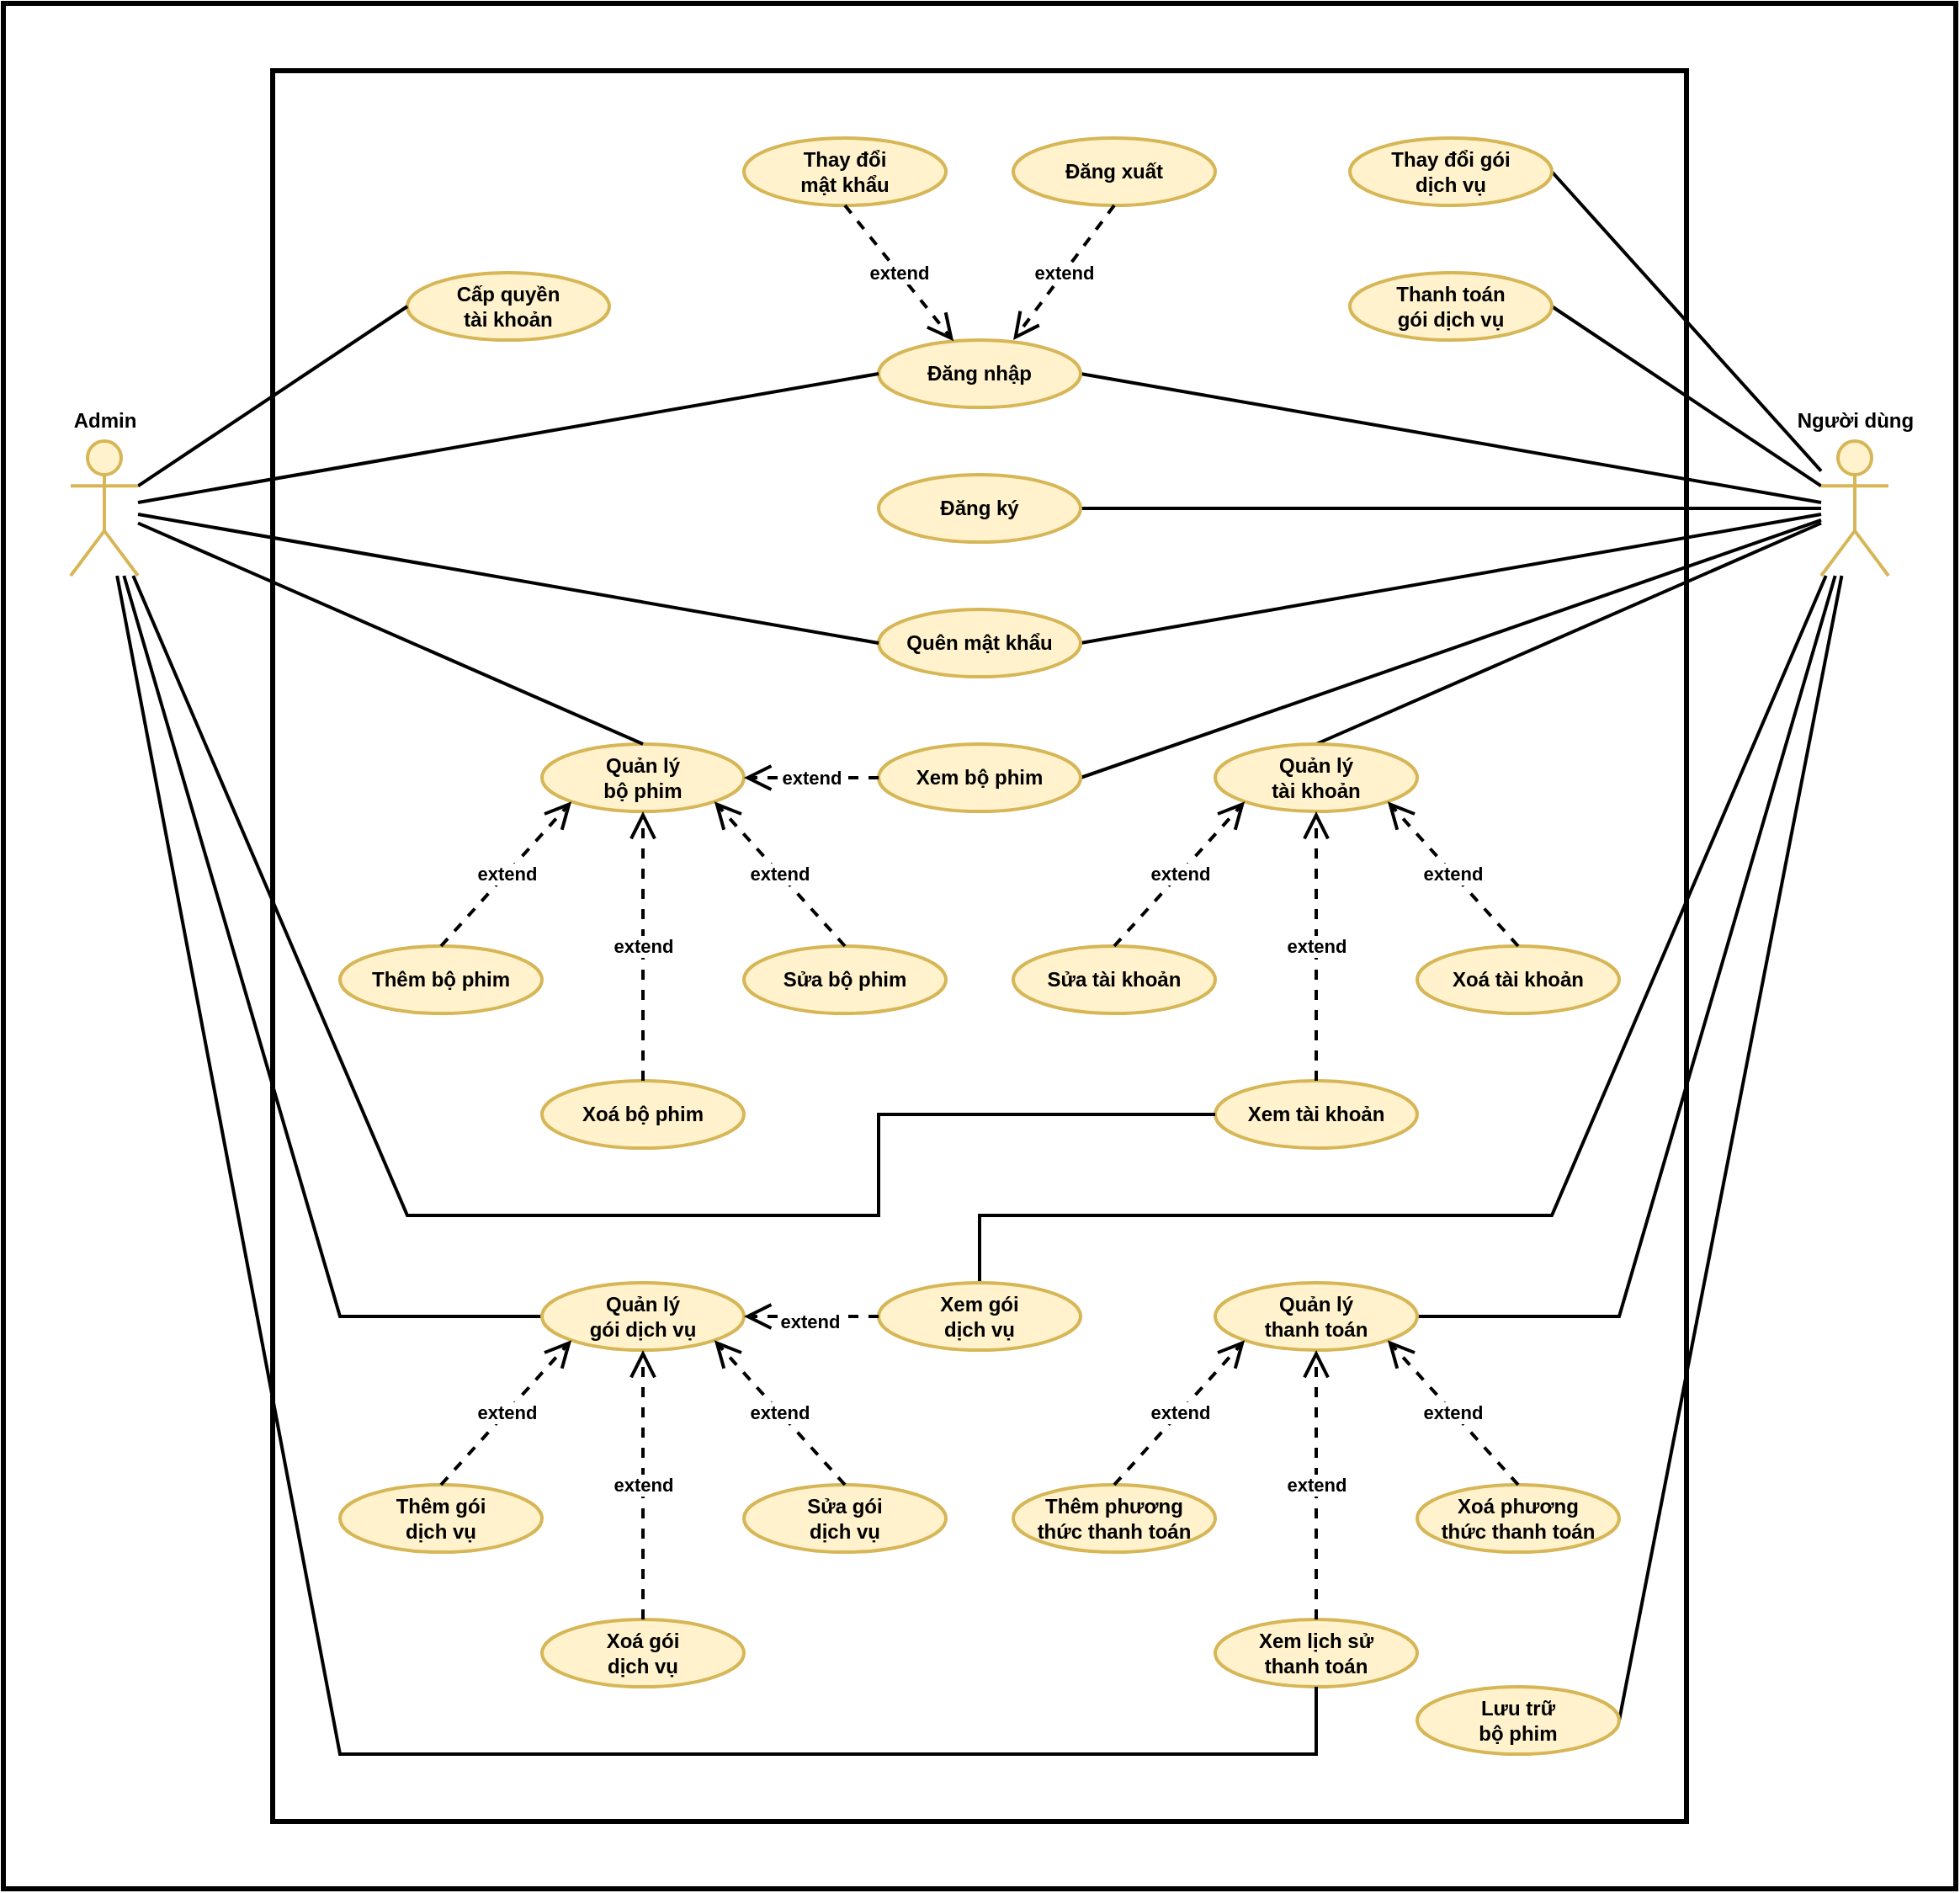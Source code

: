 <mxfile version="21.1.1" type="device">
  <diagram name="Trang-1" id="SzWx08zKlEjj0jPRiz14">
    <mxGraphModel dx="3772" dy="1163" grid="1" gridSize="10" guides="1" tooltips="1" connect="1" arrows="1" fold="1" page="1" pageScale="1" pageWidth="827" pageHeight="1169" math="0" shadow="0">
      <root>
        <mxCell id="0" />
        <mxCell id="1" parent="0" />
        <mxCell id="Bff1HXRcBlFMwsvHMHra-102" value="" style="rounded=0;whiteSpace=wrap;html=1;strokeWidth=3;fontFamily=Helvetica;fontStyle=1" parent="1" vertex="1">
          <mxGeometry x="-1040" y="80" width="1160" height="1120" as="geometry" />
        </mxCell>
        <mxCell id="Bff1HXRcBlFMwsvHMHra-105" value="" style="rounded=0;whiteSpace=wrap;html=1;strokeWidth=3;fontFamily=Helvetica;fontStyle=1" parent="1" vertex="1">
          <mxGeometry x="-880" y="120" width="840" height="1040" as="geometry" />
        </mxCell>
        <mxCell id="Bff1HXRcBlFMwsvHMHra-57" style="rounded=0;orthogonalLoop=1;jettySize=auto;html=1;entryX=1;entryY=0.5;entryDx=0;entryDy=0;endArrow=none;endFill=0;fontFamily=Helvetica;fontStyle=1;strokeWidth=2;" parent="1" source="Bff1HXRcBlFMwsvHMHra-1" target="Bff1HXRcBlFMwsvHMHra-4" edge="1">
          <mxGeometry relative="1" as="geometry" />
        </mxCell>
        <mxCell id="Bff1HXRcBlFMwsvHMHra-58" style="rounded=0;orthogonalLoop=1;jettySize=auto;html=1;endArrow=none;endFill=0;fontFamily=Helvetica;fontStyle=1;strokeWidth=2;" parent="1" source="Bff1HXRcBlFMwsvHMHra-1" target="Bff1HXRcBlFMwsvHMHra-27" edge="1">
          <mxGeometry relative="1" as="geometry" />
        </mxCell>
        <mxCell id="Bff1HXRcBlFMwsvHMHra-59" style="rounded=0;orthogonalLoop=1;jettySize=auto;html=1;entryX=1;entryY=0.5;entryDx=0;entryDy=0;endArrow=none;endFill=0;fontFamily=Helvetica;fontStyle=1;strokeWidth=2;" parent="1" source="Bff1HXRcBlFMwsvHMHra-1" target="Bff1HXRcBlFMwsvHMHra-7" edge="1">
          <mxGeometry relative="1" as="geometry" />
        </mxCell>
        <mxCell id="Bff1HXRcBlFMwsvHMHra-73" style="rounded=0;orthogonalLoop=1;jettySize=auto;html=1;entryX=0.5;entryY=0;entryDx=0;entryDy=0;endArrow=none;endFill=0;fontFamily=Helvetica;fontStyle=1;strokeWidth=2;" parent="1" source="Bff1HXRcBlFMwsvHMHra-1" target="Bff1HXRcBlFMwsvHMHra-40" edge="1">
          <mxGeometry relative="1" as="geometry" />
        </mxCell>
        <mxCell id="Bff1HXRcBlFMwsvHMHra-75" style="rounded=0;orthogonalLoop=1;jettySize=auto;html=1;entryX=1;entryY=0.5;entryDx=0;entryDy=0;endArrow=none;endFill=0;fontFamily=Helvetica;fontStyle=1;strokeWidth=2;" parent="1" source="Bff1HXRcBlFMwsvHMHra-1" target="Bff1HXRcBlFMwsvHMHra-22" edge="1">
          <mxGeometry relative="1" as="geometry" />
        </mxCell>
        <mxCell id="y8LH4Ttlp6G5V3D8a4AG-17" style="rounded=0;orthogonalLoop=1;jettySize=auto;html=1;entryX=0.5;entryY=0;entryDx=0;entryDy=0;endArrow=none;endFill=0;fontFamily=Helvetica;fontStyle=1;strokeWidth=2;" parent="1" source="Bff1HXRcBlFMwsvHMHra-1" target="y8LH4Ttlp6G5V3D8a4AG-5" edge="1">
          <mxGeometry relative="1" as="geometry">
            <Array as="points">
              <mxPoint x="-120" y="800" />
              <mxPoint x="-460" y="800" />
            </Array>
          </mxGeometry>
        </mxCell>
        <mxCell id="y8LH4Ttlp6G5V3D8a4AG-18" style="rounded=0;orthogonalLoop=1;jettySize=auto;html=1;entryX=1;entryY=0.5;entryDx=0;entryDy=0;endArrow=none;endFill=0;fontFamily=Helvetica;fontStyle=1;strokeWidth=2;" parent="1" source="Bff1HXRcBlFMwsvHMHra-1" target="Bff1HXRcBlFMwsvHMHra-41" edge="1">
          <mxGeometry relative="1" as="geometry">
            <Array as="points">
              <mxPoint x="-80" y="860" />
            </Array>
          </mxGeometry>
        </mxCell>
        <mxCell id="y8LH4Ttlp6G5V3D8a4AG-21" style="rounded=0;orthogonalLoop=1;jettySize=auto;html=1;entryX=1;entryY=0.5;entryDx=0;entryDy=0;endArrow=none;endFill=0;fontFamily=Helvetica;fontStyle=1;strokeWidth=2;" parent="1" source="Bff1HXRcBlFMwsvHMHra-1" target="Bff1HXRcBlFMwsvHMHra-23" edge="1">
          <mxGeometry relative="1" as="geometry" />
        </mxCell>
        <mxCell id="y8LH4Ttlp6G5V3D8a4AG-22" style="rounded=0;orthogonalLoop=1;jettySize=auto;html=1;entryX=1;entryY=0.5;entryDx=0;entryDy=0;endArrow=none;endFill=0;fontFamily=Helvetica;fontStyle=1;strokeWidth=2;" parent="1" source="Bff1HXRcBlFMwsvHMHra-1" target="y8LH4Ttlp6G5V3D8a4AG-7" edge="1">
          <mxGeometry relative="1" as="geometry" />
        </mxCell>
        <mxCell id="y8LH4Ttlp6G5V3D8a4AG-24" style="rounded=0;orthogonalLoop=1;jettySize=auto;html=1;entryX=1;entryY=0.5;entryDx=0;entryDy=0;endArrow=none;endFill=0;fontFamily=Helvetica;fontStyle=1;strokeWidth=2;" parent="1" source="Bff1HXRcBlFMwsvHMHra-1" target="y8LH4Ttlp6G5V3D8a4AG-6" edge="1">
          <mxGeometry relative="1" as="geometry" />
        </mxCell>
        <mxCell id="Bff1HXRcBlFMwsvHMHra-1" value="Người dùng" style="shape=umlActor;verticalLabelPosition=top;verticalAlign=bottom;html=1;fontFamily=Helvetica;fontStyle=1;align=center;fillColor=#fff2cc;strokeColor=#d6b656;labelPosition=center;spacing=5;strokeWidth=2;" parent="1" vertex="1">
          <mxGeometry x="40" y="340" width="40" height="80" as="geometry" />
        </mxCell>
        <mxCell id="Bff1HXRcBlFMwsvHMHra-4" value="Đăng nhập" style="ellipse;whiteSpace=wrap;html=1;fontStyle=1;fontFamily=Helvetica;fillColor=#fff2cc;strokeColor=#d6b656;strokeWidth=2;" parent="1" vertex="1">
          <mxGeometry x="-520" y="280" width="120" height="40" as="geometry" />
        </mxCell>
        <mxCell id="Bff1HXRcBlFMwsvHMHra-5" value="Đăng xuất" style="ellipse;whiteSpace=wrap;html=1;fontStyle=1;fontFamily=Helvetica;fillColor=#fff2cc;strokeColor=#d6b656;strokeWidth=2;" parent="1" vertex="1">
          <mxGeometry x="-440" y="160" width="120" height="40" as="geometry" />
        </mxCell>
        <mxCell id="Bff1HXRcBlFMwsvHMHra-6" value="Thay đổi&lt;br&gt;mật khẩu" style="ellipse;whiteSpace=wrap;html=1;fontStyle=1;fontFamily=Helvetica;fillColor=#fff2cc;strokeColor=#d6b656;strokeWidth=2;" parent="1" vertex="1">
          <mxGeometry x="-600" y="160" width="120" height="40" as="geometry" />
        </mxCell>
        <mxCell id="Bff1HXRcBlFMwsvHMHra-7" value="Quên mật khẩu" style="ellipse;whiteSpace=wrap;html=1;fontStyle=1;fontFamily=Helvetica;fillColor=#fff2cc;strokeColor=#d6b656;strokeWidth=2;" parent="1" vertex="1">
          <mxGeometry x="-520" y="440" width="120" height="40" as="geometry" />
        </mxCell>
        <mxCell id="Bff1HXRcBlFMwsvHMHra-11" value="extend" style="endArrow=open;endSize=12;dashed=1;html=1;rounded=0;exitX=0.5;exitY=1;exitDx=0;exitDy=0;entryX=0.667;entryY=0;entryDx=0;entryDy=0;entryPerimeter=0;fontFamily=Helvetica;fontStyle=1;strokeWidth=2;" parent="1" source="Bff1HXRcBlFMwsvHMHra-5" target="Bff1HXRcBlFMwsvHMHra-4" edge="1">
          <mxGeometry width="160" relative="1" as="geometry">
            <mxPoint x="-390" y="260" as="sourcePoint" />
            <mxPoint x="-230" y="260" as="targetPoint" />
            <Array as="points" />
          </mxGeometry>
        </mxCell>
        <mxCell id="Bff1HXRcBlFMwsvHMHra-13" value="extend" style="endArrow=open;endSize=12;dashed=1;html=1;rounded=0;exitX=0.5;exitY=1;exitDx=0;exitDy=0;fontFamily=Helvetica;fontStyle=1;strokeWidth=2;" parent="1" source="Bff1HXRcBlFMwsvHMHra-6" target="Bff1HXRcBlFMwsvHMHra-4" edge="1">
          <mxGeometry width="160" relative="1" as="geometry">
            <mxPoint x="-370" y="290" as="sourcePoint" />
            <mxPoint x="-370" y="370" as="targetPoint" />
            <Array as="points" />
          </mxGeometry>
        </mxCell>
        <mxCell id="Bff1HXRcBlFMwsvHMHra-22" value="Xem bộ phim" style="ellipse;whiteSpace=wrap;html=1;fontStyle=1;fontFamily=Helvetica;fillColor=#fff2cc;strokeColor=#d6b656;strokeWidth=2;" parent="1" vertex="1">
          <mxGeometry x="-520" y="520" width="120" height="40" as="geometry" />
        </mxCell>
        <mxCell id="Bff1HXRcBlFMwsvHMHra-23" value="Lưu trữ&lt;br&gt;bộ phim" style="ellipse;whiteSpace=wrap;html=1;fontStyle=1;fontFamily=Helvetica;fillColor=#fff2cc;strokeColor=#d6b656;strokeWidth=2;" parent="1" vertex="1">
          <mxGeometry x="-200" y="1080" width="120" height="40" as="geometry" />
        </mxCell>
        <mxCell id="Bff1HXRcBlFMwsvHMHra-24" value="Xoá tài khoản" style="ellipse;whiteSpace=wrap;html=1;fontStyle=1;fontFamily=Helvetica;fillColor=#fff2cc;strokeColor=#d6b656;strokeWidth=2;" parent="1" vertex="1">
          <mxGeometry x="-200" y="640" width="120" height="40" as="geometry" />
        </mxCell>
        <mxCell id="Bff1HXRcBlFMwsvHMHra-25" value="Sửa tài khoản" style="ellipse;whiteSpace=wrap;html=1;fontStyle=1;fontFamily=Helvetica;fillColor=#fff2cc;strokeColor=#d6b656;strokeWidth=2;" parent="1" vertex="1">
          <mxGeometry x="-440" y="640" width="120" height="40" as="geometry" />
        </mxCell>
        <mxCell id="Bff1HXRcBlFMwsvHMHra-26" value="Xem tài khoản" style="ellipse;whiteSpace=wrap;html=1;fontStyle=1;fontFamily=Helvetica;fillColor=#fff2cc;strokeColor=#d6b656;strokeWidth=2;" parent="1" vertex="1">
          <mxGeometry x="-320" y="720" width="120" height="40" as="geometry" />
        </mxCell>
        <mxCell id="Bff1HXRcBlFMwsvHMHra-27" value="Đăng ký" style="ellipse;whiteSpace=wrap;html=1;fontStyle=1;fontFamily=Helvetica;fillColor=#fff2cc;strokeColor=#d6b656;strokeWidth=2;" parent="1" vertex="1">
          <mxGeometry x="-520" y="360" width="120" height="40" as="geometry" />
        </mxCell>
        <mxCell id="Bff1HXRcBlFMwsvHMHra-28" value="Thêm bộ phim" style="ellipse;whiteSpace=wrap;html=1;fontStyle=1;fontFamily=Helvetica;fillColor=#fff2cc;strokeColor=#d6b656;strokeWidth=2;" parent="1" vertex="1">
          <mxGeometry x="-840" y="640" width="120" height="40" as="geometry" />
        </mxCell>
        <mxCell id="Bff1HXRcBlFMwsvHMHra-29" value="Xoá bộ phim" style="ellipse;whiteSpace=wrap;html=1;fontStyle=1;fontFamily=Helvetica;fillColor=#fff2cc;strokeColor=#d6b656;strokeWidth=2;" parent="1" vertex="1">
          <mxGeometry x="-720" y="720" width="120" height="40" as="geometry" />
        </mxCell>
        <mxCell id="Bff1HXRcBlFMwsvHMHra-30" value="Sửa bộ phim" style="ellipse;whiteSpace=wrap;html=1;fontStyle=1;fontFamily=Helvetica;fillColor=#fff2cc;strokeColor=#d6b656;strokeWidth=2;" parent="1" vertex="1">
          <mxGeometry x="-600" y="640" width="120" height="40" as="geometry" />
        </mxCell>
        <mxCell id="Bff1HXRcBlFMwsvHMHra-31" value="Cấp quyền&lt;br&gt;tài khoản" style="ellipse;whiteSpace=wrap;html=1;fontStyle=1;fontFamily=Helvetica;fillColor=#fff2cc;strokeColor=#d6b656;strokeWidth=2;" parent="1" vertex="1">
          <mxGeometry x="-800" y="240" width="120" height="40" as="geometry" />
        </mxCell>
        <mxCell id="Bff1HXRcBlFMwsvHMHra-32" value="Xoá phương&lt;br&gt;thức thanh toán" style="ellipse;whiteSpace=wrap;html=1;fontStyle=1;fontFamily=Helvetica;fillColor=#fff2cc;strokeColor=#d6b656;strokeWidth=2;" parent="1" vertex="1">
          <mxGeometry x="-200" y="960" width="120" height="40" as="geometry" />
        </mxCell>
        <mxCell id="Bff1HXRcBlFMwsvHMHra-33" value="Xem lịch sử&lt;br&gt;thanh toán" style="ellipse;whiteSpace=wrap;html=1;fontStyle=1;fontFamily=Helvetica;fillColor=#fff2cc;strokeColor=#d6b656;strokeWidth=2;" parent="1" vertex="1">
          <mxGeometry x="-320" y="1040" width="120" height="40" as="geometry" />
        </mxCell>
        <mxCell id="Bff1HXRcBlFMwsvHMHra-34" value="Thêm phương &lt;br&gt;thức thanh toán" style="ellipse;whiteSpace=wrap;html=1;fontStyle=1;fontFamily=Helvetica;fillColor=#fff2cc;strokeColor=#d6b656;strokeWidth=2;" parent="1" vertex="1">
          <mxGeometry x="-440" y="960" width="120" height="40" as="geometry" />
        </mxCell>
        <mxCell id="Bff1HXRcBlFMwsvHMHra-39" value="Quản lý&lt;br&gt;bộ phim" style="ellipse;whiteSpace=wrap;html=1;fontStyle=1;fontFamily=Helvetica;fillColor=#fff2cc;strokeColor=#d6b656;strokeWidth=2;" parent="1" vertex="1">
          <mxGeometry x="-720" y="520" width="120" height="40" as="geometry" />
        </mxCell>
        <mxCell id="Bff1HXRcBlFMwsvHMHra-40" value="Quản lý&lt;br&gt;tài khoản" style="ellipse;whiteSpace=wrap;html=1;fontStyle=1;fontFamily=Helvetica;fillColor=#fff2cc;strokeColor=#d6b656;strokeWidth=2;" parent="1" vertex="1">
          <mxGeometry x="-320" y="520" width="120" height="40" as="geometry" />
        </mxCell>
        <mxCell id="Bff1HXRcBlFMwsvHMHra-41" value="Quản lý&lt;br&gt;thanh toán" style="ellipse;whiteSpace=wrap;html=1;fontStyle=1;fontFamily=Helvetica;fillColor=#fff2cc;strokeColor=#d6b656;strokeWidth=2;" parent="1" vertex="1">
          <mxGeometry x="-320" y="840" width="120" height="40" as="geometry" />
        </mxCell>
        <mxCell id="Bff1HXRcBlFMwsvHMHra-60" value="extend" style="endArrow=open;endSize=12;dashed=1;html=1;rounded=0;exitX=0.5;exitY=0;exitDx=0;exitDy=0;entryX=0;entryY=1;entryDx=0;entryDy=0;fontFamily=Helvetica;fontStyle=1;strokeWidth=2;" parent="1" source="Bff1HXRcBlFMwsvHMHra-28" target="Bff1HXRcBlFMwsvHMHra-39" edge="1">
          <mxGeometry width="160" relative="1" as="geometry">
            <mxPoint x="-665" y="549" as="sourcePoint" />
            <mxPoint x="-600" y="630" as="targetPoint" />
            <Array as="points" />
          </mxGeometry>
        </mxCell>
        <mxCell id="Bff1HXRcBlFMwsvHMHra-62" value="extend" style="endArrow=open;endSize=12;dashed=1;html=1;rounded=0;exitX=0.5;exitY=0;exitDx=0;exitDy=0;entryX=0.5;entryY=1;entryDx=0;entryDy=0;fontFamily=Helvetica;fontStyle=1;strokeWidth=2;" parent="1" source="Bff1HXRcBlFMwsvHMHra-29" target="Bff1HXRcBlFMwsvHMHra-39" edge="1">
          <mxGeometry width="160" relative="1" as="geometry">
            <mxPoint x="-660" y="519" as="sourcePoint" />
            <mxPoint x="-595" y="600" as="targetPoint" />
            <Array as="points" />
          </mxGeometry>
        </mxCell>
        <mxCell id="Bff1HXRcBlFMwsvHMHra-63" value="extend" style="endArrow=open;endSize=12;dashed=1;html=1;rounded=0;exitX=0.5;exitY=0;exitDx=0;exitDy=0;entryX=1;entryY=1;entryDx=0;entryDy=0;fontFamily=Helvetica;fontStyle=1;strokeWidth=2;" parent="1" source="Bff1HXRcBlFMwsvHMHra-30" target="Bff1HXRcBlFMwsvHMHra-39" edge="1">
          <mxGeometry width="160" relative="1" as="geometry">
            <mxPoint x="-600" y="700" as="sourcePoint" />
            <mxPoint x="-660" y="570" as="targetPoint" />
            <Array as="points" />
          </mxGeometry>
        </mxCell>
        <mxCell id="Bff1HXRcBlFMwsvHMHra-64" value="extend" style="endArrow=open;endSize=12;dashed=1;html=1;rounded=0;exitX=0;exitY=0.5;exitDx=0;exitDy=0;entryX=1;entryY=0.5;entryDx=0;entryDy=0;fontFamily=Helvetica;fontStyle=1;strokeWidth=2;" parent="1" source="Bff1HXRcBlFMwsvHMHra-22" target="Bff1HXRcBlFMwsvHMHra-39" edge="1">
          <mxGeometry width="160" relative="1" as="geometry">
            <mxPoint x="-580" y="640" as="sourcePoint" />
            <mxPoint x="-640" y="510" as="targetPoint" />
            <Array as="points" />
          </mxGeometry>
        </mxCell>
        <mxCell id="Bff1HXRcBlFMwsvHMHra-70" value="extend" style="endArrow=open;endSize=12;dashed=1;html=1;rounded=0;entryX=0.5;entryY=1;entryDx=0;entryDy=0;fontFamily=Helvetica;fontStyle=1;strokeWidth=2;" parent="1" source="Bff1HXRcBlFMwsvHMHra-26" target="Bff1HXRcBlFMwsvHMHra-40" edge="1">
          <mxGeometry width="160" relative="1" as="geometry">
            <mxPoint x="-341" y="816" as="sourcePoint" />
            <mxPoint x="-419" y="730" as="targetPoint" />
            <Array as="points" />
          </mxGeometry>
        </mxCell>
        <mxCell id="Bff1HXRcBlFMwsvHMHra-71" value="extend" style="endArrow=open;endSize=12;dashed=1;html=1;rounded=0;exitX=0.5;exitY=0;exitDx=0;exitDy=0;entryX=0;entryY=1;entryDx=0;entryDy=0;fontFamily=Helvetica;fontStyle=1;strokeWidth=2;" parent="1" source="Bff1HXRcBlFMwsvHMHra-25" target="Bff1HXRcBlFMwsvHMHra-40" edge="1">
          <mxGeometry width="160" relative="1" as="geometry">
            <mxPoint x="-332" y="640" as="sourcePoint" />
            <mxPoint x="-410" y="554" as="targetPoint" />
            <Array as="points" />
          </mxGeometry>
        </mxCell>
        <mxCell id="Bff1HXRcBlFMwsvHMHra-72" value="extend" style="endArrow=open;endSize=12;dashed=1;html=1;rounded=0;exitX=0.5;exitY=0;exitDx=0;exitDy=0;entryX=1;entryY=1;entryDx=0;entryDy=0;fontFamily=Helvetica;fontStyle=1;strokeWidth=2;" parent="1" source="Bff1HXRcBlFMwsvHMHra-24" target="Bff1HXRcBlFMwsvHMHra-40" edge="1">
          <mxGeometry width="160" relative="1" as="geometry">
            <mxPoint x="-112" y="640" as="sourcePoint" />
            <mxPoint x="-190" y="554" as="targetPoint" />
            <Array as="points" />
          </mxGeometry>
        </mxCell>
        <mxCell id="Bff1HXRcBlFMwsvHMHra-93" style="rounded=0;orthogonalLoop=1;jettySize=auto;html=1;entryX=0;entryY=0.5;entryDx=0;entryDy=0;endArrow=none;endFill=0;fontFamily=Helvetica;fontStyle=1;strokeWidth=2;" parent="1" source="Bff1HXRcBlFMwsvHMHra-77" target="Bff1HXRcBlFMwsvHMHra-4" edge="1">
          <mxGeometry relative="1" as="geometry" />
        </mxCell>
        <mxCell id="Bff1HXRcBlFMwsvHMHra-95" style="rounded=0;orthogonalLoop=1;jettySize=auto;html=1;entryX=0;entryY=0.5;entryDx=0;entryDy=0;endArrow=none;endFill=0;fontFamily=Helvetica;fontStyle=1;strokeWidth=2;" parent="1" source="Bff1HXRcBlFMwsvHMHra-77" target="Bff1HXRcBlFMwsvHMHra-7" edge="1">
          <mxGeometry relative="1" as="geometry" />
        </mxCell>
        <mxCell id="Bff1HXRcBlFMwsvHMHra-96" style="rounded=0;orthogonalLoop=1;jettySize=auto;html=1;entryX=0.5;entryY=0;entryDx=0;entryDy=0;endArrow=none;endFill=0;fontFamily=Helvetica;fontStyle=1;strokeWidth=2;" parent="1" source="Bff1HXRcBlFMwsvHMHra-77" target="Bff1HXRcBlFMwsvHMHra-39" edge="1">
          <mxGeometry relative="1" as="geometry" />
        </mxCell>
        <mxCell id="y8LH4Ttlp6G5V3D8a4AG-9" style="rounded=0;orthogonalLoop=1;jettySize=auto;html=1;entryX=0;entryY=0.5;entryDx=0;entryDy=0;endArrow=none;endFill=0;fontFamily=Helvetica;fontStyle=1;strokeWidth=2;" parent="1" source="Bff1HXRcBlFMwsvHMHra-77" target="y8LH4Ttlp6G5V3D8a4AG-1" edge="1">
          <mxGeometry relative="1" as="geometry">
            <Array as="points">
              <mxPoint x="-840" y="860" />
            </Array>
          </mxGeometry>
        </mxCell>
        <mxCell id="y8LH4Ttlp6G5V3D8a4AG-16" style="rounded=0;orthogonalLoop=1;jettySize=auto;html=1;entryX=0;entryY=0.5;entryDx=0;entryDy=0;endArrow=none;endFill=0;fontFamily=Helvetica;fontStyle=1;strokeWidth=2;" parent="1" source="Bff1HXRcBlFMwsvHMHra-77" target="Bff1HXRcBlFMwsvHMHra-26" edge="1">
          <mxGeometry relative="1" as="geometry">
            <Array as="points">
              <mxPoint x="-800" y="800" />
              <mxPoint x="-520" y="800" />
              <mxPoint x="-520" y="740" />
            </Array>
          </mxGeometry>
        </mxCell>
        <mxCell id="y8LH4Ttlp6G5V3D8a4AG-19" style="rounded=0;orthogonalLoop=1;jettySize=auto;html=1;entryX=0.5;entryY=1;entryDx=0;entryDy=0;endArrow=none;endFill=0;fontFamily=Helvetica;fontStyle=1;strokeWidth=2;" parent="1" source="Bff1HXRcBlFMwsvHMHra-77" target="Bff1HXRcBlFMwsvHMHra-33" edge="1">
          <mxGeometry relative="1" as="geometry">
            <Array as="points">
              <mxPoint x="-840" y="1120" />
              <mxPoint x="-520" y="1120" />
              <mxPoint x="-260" y="1120" />
            </Array>
          </mxGeometry>
        </mxCell>
        <mxCell id="y8LH4Ttlp6G5V3D8a4AG-20" style="rounded=0;orthogonalLoop=1;jettySize=auto;html=1;entryX=0;entryY=0.5;entryDx=0;entryDy=0;endArrow=none;endFill=0;fontFamily=Helvetica;fontStyle=1;strokeWidth=2;" parent="1" source="Bff1HXRcBlFMwsvHMHra-77" target="Bff1HXRcBlFMwsvHMHra-31" edge="1">
          <mxGeometry relative="1" as="geometry" />
        </mxCell>
        <mxCell id="Bff1HXRcBlFMwsvHMHra-77" value="Admin" style="shape=umlActor;verticalLabelPosition=top;verticalAlign=bottom;fontFamily=Helvetica;fontStyle=1;align=center;fillColor=#fff2cc;strokeColor=#d6b656;labelBackgroundColor=none;labelBorderColor=none;html=1;fontColor=default;spacingTop=0;spacing=5;spacingBottom=0;labelPosition=center;strokeWidth=2;" parent="1" vertex="1">
          <mxGeometry x="-1000" y="340" width="40" height="80" as="geometry" />
        </mxCell>
        <mxCell id="Bff1HXRcBlFMwsvHMHra-82" value="extend" style="endArrow=open;endSize=12;dashed=1;html=1;rounded=0;exitX=0.5;exitY=0;exitDx=0;exitDy=0;entryX=1;entryY=1;entryDx=0;entryDy=0;fontFamily=Helvetica;fontStyle=1;strokeWidth=2;" parent="1" source="Bff1HXRcBlFMwsvHMHra-32" target="Bff1HXRcBlFMwsvHMHra-41" edge="1">
          <mxGeometry width="160" relative="1" as="geometry">
            <mxPoint x="-80" y="1280" as="sourcePoint" />
            <mxPoint x="-80" y="1120" as="targetPoint" />
            <Array as="points" />
          </mxGeometry>
        </mxCell>
        <mxCell id="Bff1HXRcBlFMwsvHMHra-83" value="extend" style="endArrow=open;endSize=12;dashed=1;html=1;rounded=0;exitX=0.5;exitY=0;exitDx=0;exitDy=0;entryX=0.5;entryY=1;entryDx=0;entryDy=0;fontFamily=Helvetica;fontStyle=1;strokeWidth=2;" parent="1" source="Bff1HXRcBlFMwsvHMHra-33" target="Bff1HXRcBlFMwsvHMHra-41" edge="1">
          <mxGeometry width="160" relative="1" as="geometry">
            <mxPoint x="-300" y="1090" as="sourcePoint" />
            <mxPoint x="-378" y="1044" as="targetPoint" />
            <Array as="points" />
          </mxGeometry>
        </mxCell>
        <mxCell id="Bff1HXRcBlFMwsvHMHra-84" value="extend" style="endArrow=open;endSize=12;dashed=1;html=1;rounded=0;exitX=0.5;exitY=0;exitDx=0;exitDy=0;entryX=0;entryY=1;entryDx=0;entryDy=0;fontFamily=Helvetica;fontStyle=1;strokeWidth=2;" parent="1" source="Bff1HXRcBlFMwsvHMHra-34" target="Bff1HXRcBlFMwsvHMHra-41" edge="1">
          <mxGeometry width="160" relative="1" as="geometry">
            <mxPoint x="-290" y="1100" as="sourcePoint" />
            <mxPoint x="-368" y="1054" as="targetPoint" />
            <Array as="points" />
          </mxGeometry>
        </mxCell>
        <mxCell id="y8LH4Ttlp6G5V3D8a4AG-1" value="Quản lý&lt;br&gt;gói dịch vụ" style="ellipse;whiteSpace=wrap;html=1;fontStyle=1;fontFamily=Helvetica;fillColor=#fff2cc;strokeColor=#d6b656;strokeWidth=2;" parent="1" vertex="1">
          <mxGeometry x="-720" y="840" width="120" height="40" as="geometry" />
        </mxCell>
        <mxCell id="y8LH4Ttlp6G5V3D8a4AG-2" value="Thêm gói&lt;br&gt;dịch vụ" style="ellipse;whiteSpace=wrap;html=1;fontStyle=1;fontFamily=Helvetica;fillColor=#fff2cc;strokeColor=#d6b656;strokeWidth=2;" parent="1" vertex="1">
          <mxGeometry x="-840" y="960" width="120" height="40" as="geometry" />
        </mxCell>
        <mxCell id="y8LH4Ttlp6G5V3D8a4AG-3" value="Xoá gói&lt;br&gt;dịch vụ" style="ellipse;whiteSpace=wrap;html=1;fontStyle=1;fontFamily=Helvetica;fillColor=#fff2cc;strokeColor=#d6b656;strokeWidth=2;" parent="1" vertex="1">
          <mxGeometry x="-720" y="1040" width="120" height="40" as="geometry" />
        </mxCell>
        <mxCell id="y8LH4Ttlp6G5V3D8a4AG-4" value="Sửa gói&lt;br&gt;dịch vụ" style="ellipse;whiteSpace=wrap;html=1;fontStyle=1;fontFamily=Helvetica;fillColor=#fff2cc;strokeColor=#d6b656;strokeWidth=2;" parent="1" vertex="1">
          <mxGeometry x="-600" y="960" width="120" height="40" as="geometry" />
        </mxCell>
        <mxCell id="y8LH4Ttlp6G5V3D8a4AG-5" value="Xem gói &lt;br&gt;dịch vụ" style="ellipse;whiteSpace=wrap;html=1;fontStyle=1;fontFamily=Helvetica;fillColor=#fff2cc;strokeColor=#d6b656;strokeWidth=2;" parent="1" vertex="1">
          <mxGeometry x="-520" y="840" width="120" height="40" as="geometry" />
        </mxCell>
        <mxCell id="y8LH4Ttlp6G5V3D8a4AG-6" value="Thay đổi gói&lt;br&gt;dịch vụ" style="ellipse;whiteSpace=wrap;html=1;fontStyle=1;fontFamily=Helvetica;fillColor=#fff2cc;strokeColor=#d6b656;strokeWidth=2;" parent="1" vertex="1">
          <mxGeometry x="-240" y="160" width="120" height="40" as="geometry" />
        </mxCell>
        <mxCell id="y8LH4Ttlp6G5V3D8a4AG-7" value="Thanh toán&lt;br&gt;gói dịch vụ" style="ellipse;whiteSpace=wrap;html=1;fontStyle=1;fontFamily=Helvetica;fillColor=#fff2cc;strokeColor=#d6b656;strokeWidth=2;" parent="1" vertex="1">
          <mxGeometry x="-240" y="240" width="120" height="40" as="geometry" />
        </mxCell>
        <mxCell id="y8LH4Ttlp6G5V3D8a4AG-8" value="extend" style="endArrow=open;endSize=12;dashed=1;html=1;rounded=0;exitX=0.5;exitY=0;exitDx=0;exitDy=0;entryX=1;entryY=1;entryDx=0;entryDy=0;fontFamily=Helvetica;fontStyle=1;strokeWidth=2;" parent="1" source="y8LH4Ttlp6G5V3D8a4AG-4" target="y8LH4Ttlp6G5V3D8a4AG-1" edge="1">
          <mxGeometry width="160" relative="1" as="geometry">
            <mxPoint x="-760" y="1100" as="sourcePoint" />
            <mxPoint x="-880" y="1020" as="targetPoint" />
            <Array as="points" />
          </mxGeometry>
        </mxCell>
        <mxCell id="y8LH4Ttlp6G5V3D8a4AG-12" value="extend" style="endArrow=open;endSize=12;dashed=1;html=1;rounded=0;exitX=0.5;exitY=0;exitDx=0;exitDy=0;entryX=0;entryY=1;entryDx=0;entryDy=0;fontFamily=Helvetica;fontStyle=1;strokeWidth=2;" parent="1" source="y8LH4Ttlp6G5V3D8a4AG-2" target="y8LH4Ttlp6G5V3D8a4AG-1" edge="1">
          <mxGeometry width="160" relative="1" as="geometry">
            <mxPoint x="-670" y="950" as="sourcePoint" />
            <mxPoint x="-710" y="1070" as="targetPoint" />
            <Array as="points" />
          </mxGeometry>
        </mxCell>
        <mxCell id="y8LH4Ttlp6G5V3D8a4AG-13" value="extend" style="endArrow=open;endSize=12;dashed=1;html=1;rounded=0;exitX=0.5;exitY=0;exitDx=0;exitDy=0;entryX=0.5;entryY=1;entryDx=0;entryDy=0;fontFamily=Helvetica;fontStyle=1;strokeWidth=2;" parent="1" source="y8LH4Ttlp6G5V3D8a4AG-3" target="y8LH4Ttlp6G5V3D8a4AG-1" edge="1">
          <mxGeometry width="160" relative="1" as="geometry">
            <mxPoint x="-660" y="960" as="sourcePoint" />
            <mxPoint x="-700" y="1080" as="targetPoint" />
            <Array as="points" />
          </mxGeometry>
        </mxCell>
        <mxCell id="y8LH4Ttlp6G5V3D8a4AG-14" value="extend" style="endArrow=open;endSize=12;dashed=1;html=1;rounded=0;exitX=0;exitY=0.5;exitDx=0;exitDy=0;entryX=1;entryY=0.5;entryDx=0;entryDy=0;fontFamily=Helvetica;fontStyle=1;strokeWidth=2;" parent="1" source="y8LH4Ttlp6G5V3D8a4AG-5" target="y8LH4Ttlp6G5V3D8a4AG-1" edge="1">
          <mxGeometry x="0.033" y="3" width="160" relative="1" as="geometry">
            <mxPoint x="-650" y="970" as="sourcePoint" />
            <mxPoint x="-690" y="1090" as="targetPoint" />
            <Array as="points" />
            <mxPoint as="offset" />
          </mxGeometry>
        </mxCell>
      </root>
    </mxGraphModel>
  </diagram>
</mxfile>
